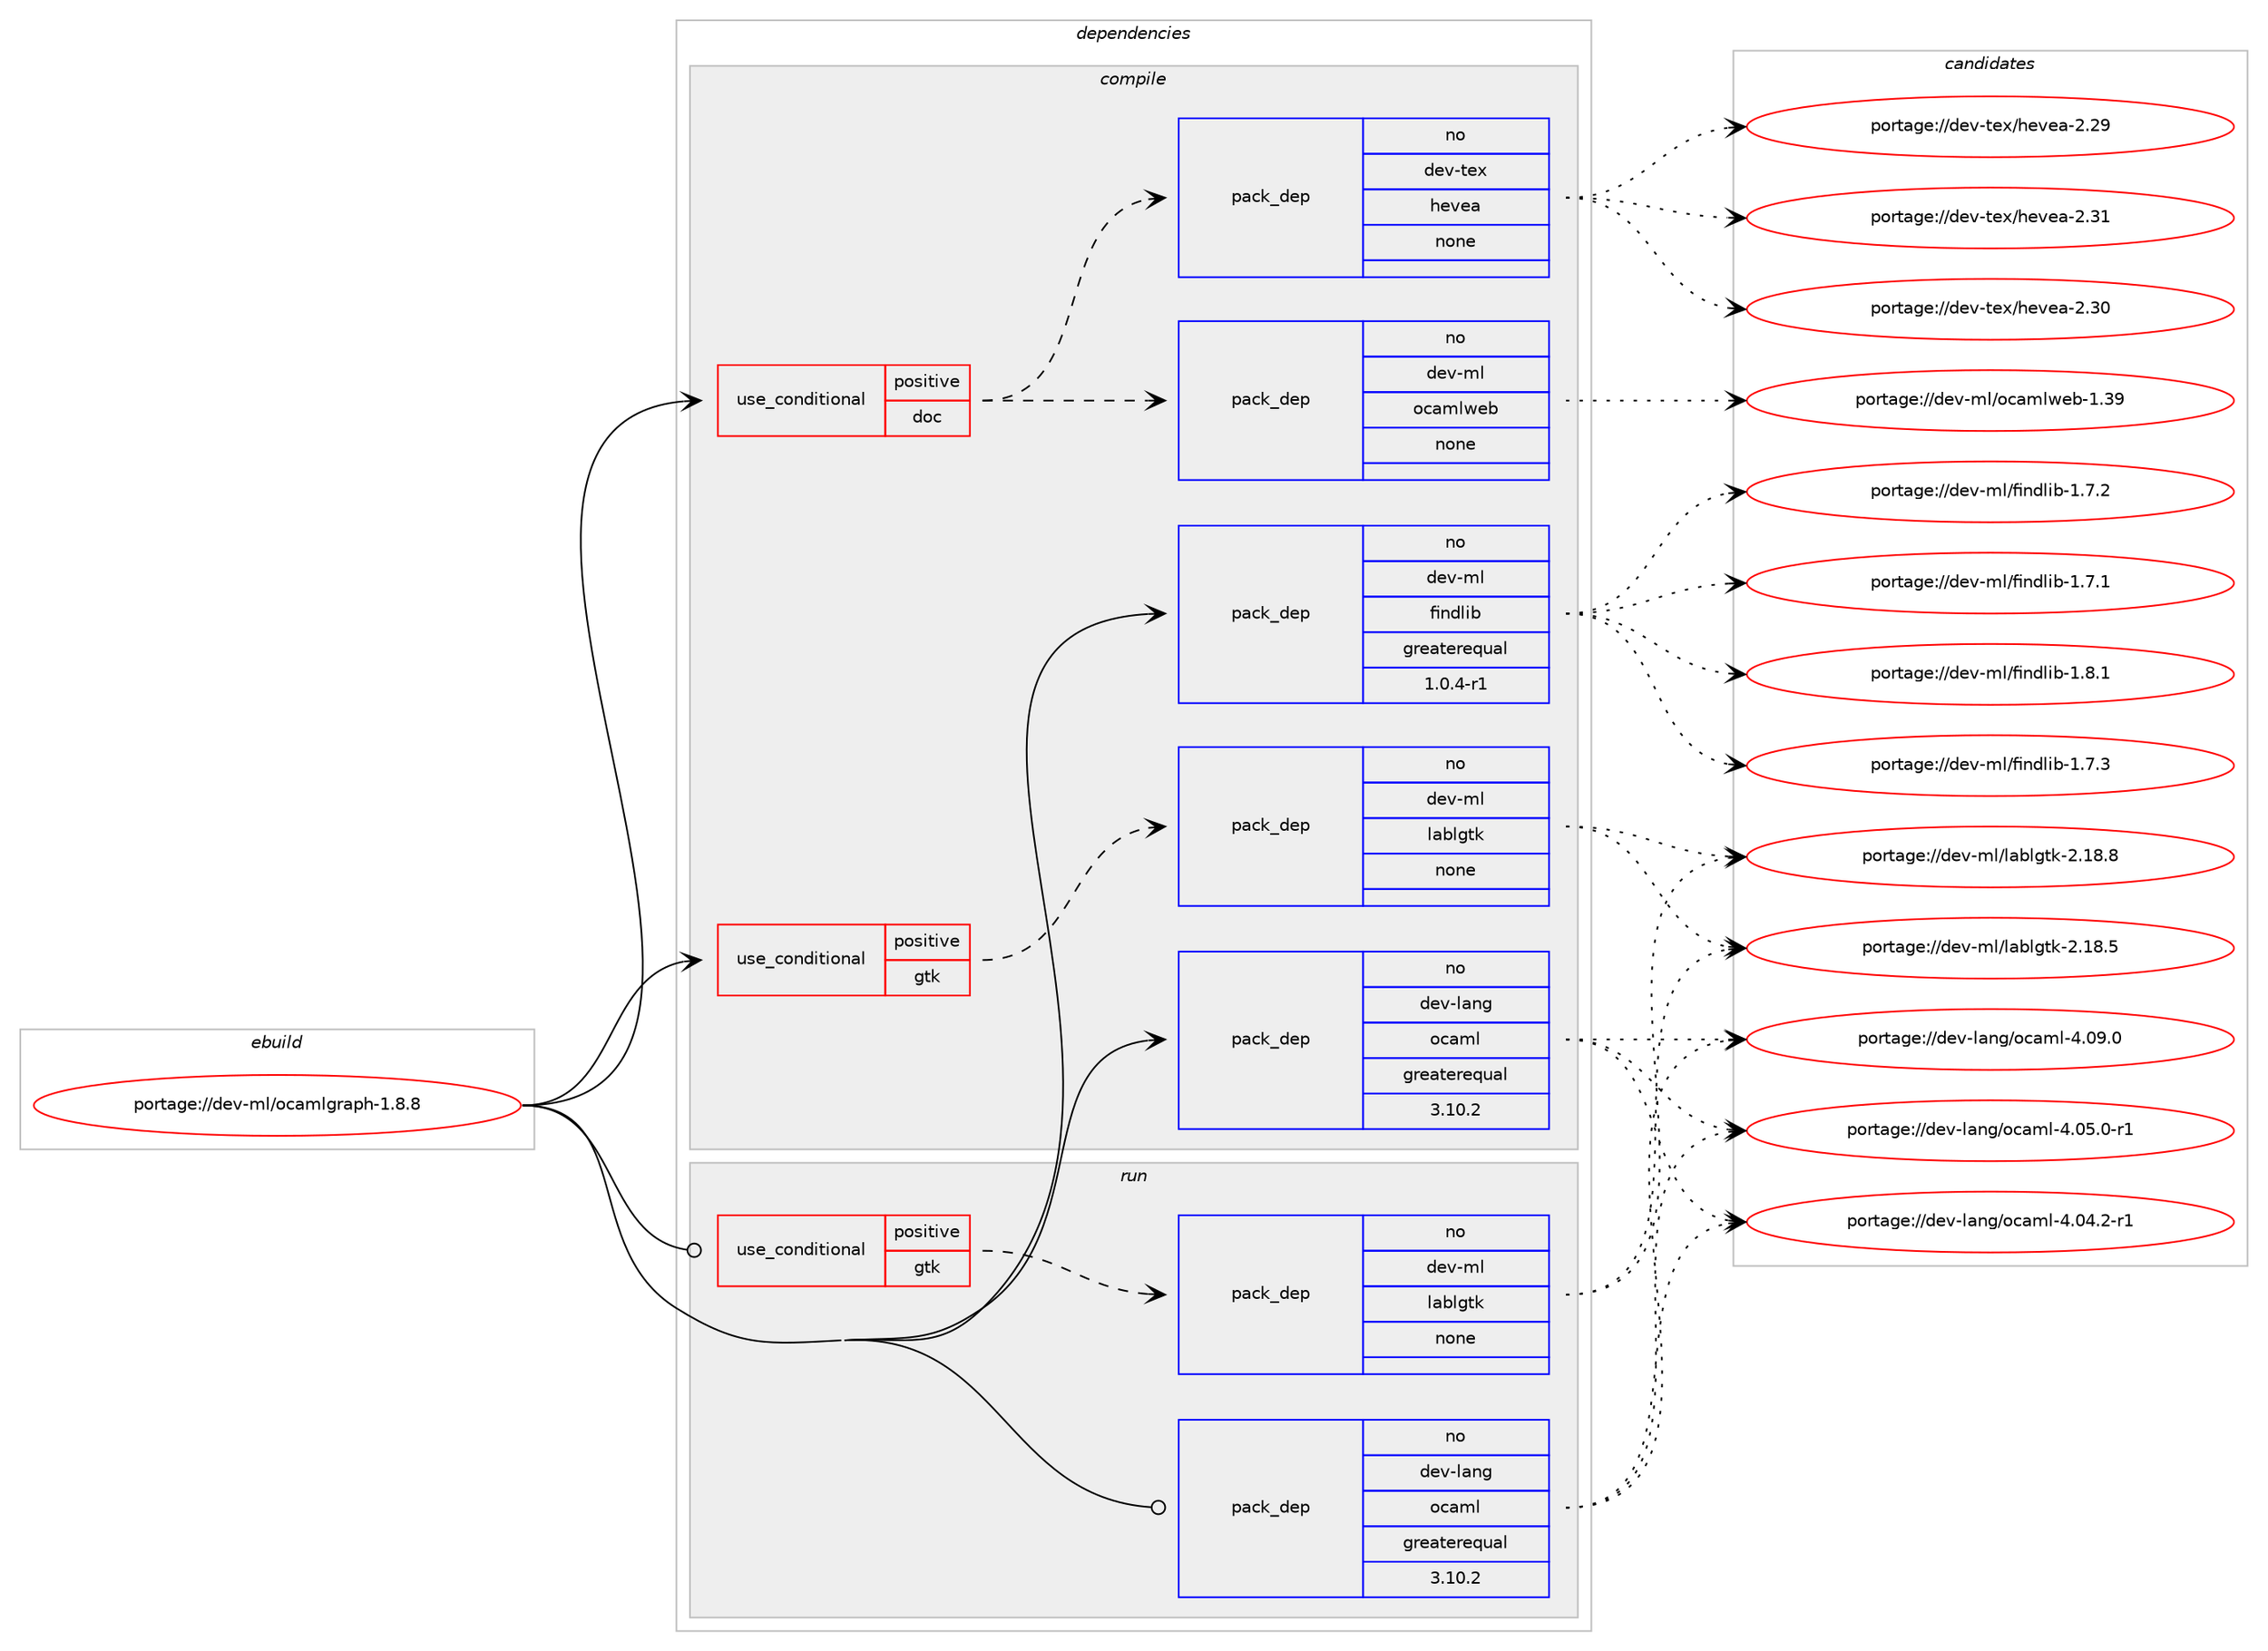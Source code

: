 digraph prolog {

# *************
# Graph options
# *************

newrank=true;
concentrate=true;
compound=true;
graph [rankdir=LR,fontname=Helvetica,fontsize=10,ranksep=1.5];#, ranksep=2.5, nodesep=0.2];
edge  [arrowhead=vee];
node  [fontname=Helvetica,fontsize=10];

# **********
# The ebuild
# **********

subgraph cluster_leftcol {
color=gray;
label=<<i>ebuild</i>>;
id [label="portage://dev-ml/ocamlgraph-1.8.8", color=red, width=4, href="../dev-ml/ocamlgraph-1.8.8.svg"];
}

# ****************
# The dependencies
# ****************

subgraph cluster_midcol {
color=gray;
label=<<i>dependencies</i>>;
subgraph cluster_compile {
fillcolor="#eeeeee";
style=filled;
label=<<i>compile</i>>;
subgraph cond122843 {
dependency502356 [label=<<TABLE BORDER="0" CELLBORDER="1" CELLSPACING="0" CELLPADDING="4"><TR><TD ROWSPAN="3" CELLPADDING="10">use_conditional</TD></TR><TR><TD>positive</TD></TR><TR><TD>doc</TD></TR></TABLE>>, shape=none, color=red];
subgraph pack374403 {
dependency502357 [label=<<TABLE BORDER="0" CELLBORDER="1" CELLSPACING="0" CELLPADDING="4" WIDTH="220"><TR><TD ROWSPAN="6" CELLPADDING="30">pack_dep</TD></TR><TR><TD WIDTH="110">no</TD></TR><TR><TD>dev-tex</TD></TR><TR><TD>hevea</TD></TR><TR><TD>none</TD></TR><TR><TD></TD></TR></TABLE>>, shape=none, color=blue];
}
dependency502356:e -> dependency502357:w [weight=20,style="dashed",arrowhead="vee"];
subgraph pack374404 {
dependency502358 [label=<<TABLE BORDER="0" CELLBORDER="1" CELLSPACING="0" CELLPADDING="4" WIDTH="220"><TR><TD ROWSPAN="6" CELLPADDING="30">pack_dep</TD></TR><TR><TD WIDTH="110">no</TD></TR><TR><TD>dev-ml</TD></TR><TR><TD>ocamlweb</TD></TR><TR><TD>none</TD></TR><TR><TD></TD></TR></TABLE>>, shape=none, color=blue];
}
dependency502356:e -> dependency502358:w [weight=20,style="dashed",arrowhead="vee"];
}
id:e -> dependency502356:w [weight=20,style="solid",arrowhead="vee"];
subgraph cond122844 {
dependency502359 [label=<<TABLE BORDER="0" CELLBORDER="1" CELLSPACING="0" CELLPADDING="4"><TR><TD ROWSPAN="3" CELLPADDING="10">use_conditional</TD></TR><TR><TD>positive</TD></TR><TR><TD>gtk</TD></TR></TABLE>>, shape=none, color=red];
subgraph pack374405 {
dependency502360 [label=<<TABLE BORDER="0" CELLBORDER="1" CELLSPACING="0" CELLPADDING="4" WIDTH="220"><TR><TD ROWSPAN="6" CELLPADDING="30">pack_dep</TD></TR><TR><TD WIDTH="110">no</TD></TR><TR><TD>dev-ml</TD></TR><TR><TD>lablgtk</TD></TR><TR><TD>none</TD></TR><TR><TD></TD></TR></TABLE>>, shape=none, color=blue];
}
dependency502359:e -> dependency502360:w [weight=20,style="dashed",arrowhead="vee"];
}
id:e -> dependency502359:w [weight=20,style="solid",arrowhead="vee"];
subgraph pack374406 {
dependency502361 [label=<<TABLE BORDER="0" CELLBORDER="1" CELLSPACING="0" CELLPADDING="4" WIDTH="220"><TR><TD ROWSPAN="6" CELLPADDING="30">pack_dep</TD></TR><TR><TD WIDTH="110">no</TD></TR><TR><TD>dev-lang</TD></TR><TR><TD>ocaml</TD></TR><TR><TD>greaterequal</TD></TR><TR><TD>3.10.2</TD></TR></TABLE>>, shape=none, color=blue];
}
id:e -> dependency502361:w [weight=20,style="solid",arrowhead="vee"];
subgraph pack374407 {
dependency502362 [label=<<TABLE BORDER="0" CELLBORDER="1" CELLSPACING="0" CELLPADDING="4" WIDTH="220"><TR><TD ROWSPAN="6" CELLPADDING="30">pack_dep</TD></TR><TR><TD WIDTH="110">no</TD></TR><TR><TD>dev-ml</TD></TR><TR><TD>findlib</TD></TR><TR><TD>greaterequal</TD></TR><TR><TD>1.0.4-r1</TD></TR></TABLE>>, shape=none, color=blue];
}
id:e -> dependency502362:w [weight=20,style="solid",arrowhead="vee"];
}
subgraph cluster_compileandrun {
fillcolor="#eeeeee";
style=filled;
label=<<i>compile and run</i>>;
}
subgraph cluster_run {
fillcolor="#eeeeee";
style=filled;
label=<<i>run</i>>;
subgraph cond122845 {
dependency502363 [label=<<TABLE BORDER="0" CELLBORDER="1" CELLSPACING="0" CELLPADDING="4"><TR><TD ROWSPAN="3" CELLPADDING="10">use_conditional</TD></TR><TR><TD>positive</TD></TR><TR><TD>gtk</TD></TR></TABLE>>, shape=none, color=red];
subgraph pack374408 {
dependency502364 [label=<<TABLE BORDER="0" CELLBORDER="1" CELLSPACING="0" CELLPADDING="4" WIDTH="220"><TR><TD ROWSPAN="6" CELLPADDING="30">pack_dep</TD></TR><TR><TD WIDTH="110">no</TD></TR><TR><TD>dev-ml</TD></TR><TR><TD>lablgtk</TD></TR><TR><TD>none</TD></TR><TR><TD></TD></TR></TABLE>>, shape=none, color=blue];
}
dependency502363:e -> dependency502364:w [weight=20,style="dashed",arrowhead="vee"];
}
id:e -> dependency502363:w [weight=20,style="solid",arrowhead="odot"];
subgraph pack374409 {
dependency502365 [label=<<TABLE BORDER="0" CELLBORDER="1" CELLSPACING="0" CELLPADDING="4" WIDTH="220"><TR><TD ROWSPAN="6" CELLPADDING="30">pack_dep</TD></TR><TR><TD WIDTH="110">no</TD></TR><TR><TD>dev-lang</TD></TR><TR><TD>ocaml</TD></TR><TR><TD>greaterequal</TD></TR><TR><TD>3.10.2</TD></TR></TABLE>>, shape=none, color=blue];
}
id:e -> dependency502365:w [weight=20,style="solid",arrowhead="odot"];
}
}

# **************
# The candidates
# **************

subgraph cluster_choices {
rank=same;
color=gray;
label=<<i>candidates</i>>;

subgraph choice374403 {
color=black;
nodesep=1;
choice1001011184511610112047104101118101974550465149 [label="portage://dev-tex/hevea-2.31", color=red, width=4,href="../dev-tex/hevea-2.31.svg"];
choice1001011184511610112047104101118101974550465148 [label="portage://dev-tex/hevea-2.30", color=red, width=4,href="../dev-tex/hevea-2.30.svg"];
choice1001011184511610112047104101118101974550465057 [label="portage://dev-tex/hevea-2.29", color=red, width=4,href="../dev-tex/hevea-2.29.svg"];
dependency502357:e -> choice1001011184511610112047104101118101974550465149:w [style=dotted,weight="100"];
dependency502357:e -> choice1001011184511610112047104101118101974550465148:w [style=dotted,weight="100"];
dependency502357:e -> choice1001011184511610112047104101118101974550465057:w [style=dotted,weight="100"];
}
subgraph choice374404 {
color=black;
nodesep=1;
choice10010111845109108471119997109108119101984549465157 [label="portage://dev-ml/ocamlweb-1.39", color=red, width=4,href="../dev-ml/ocamlweb-1.39.svg"];
dependency502358:e -> choice10010111845109108471119997109108119101984549465157:w [style=dotted,weight="100"];
}
subgraph choice374405 {
color=black;
nodesep=1;
choice1001011184510910847108979810810311610745504649564656 [label="portage://dev-ml/lablgtk-2.18.8", color=red, width=4,href="../dev-ml/lablgtk-2.18.8.svg"];
choice1001011184510910847108979810810311610745504649564653 [label="portage://dev-ml/lablgtk-2.18.5", color=red, width=4,href="../dev-ml/lablgtk-2.18.5.svg"];
dependency502360:e -> choice1001011184510910847108979810810311610745504649564656:w [style=dotted,weight="100"];
dependency502360:e -> choice1001011184510910847108979810810311610745504649564653:w [style=dotted,weight="100"];
}
subgraph choice374406 {
color=black;
nodesep=1;
choice100101118451089711010347111999710910845524648574648 [label="portage://dev-lang/ocaml-4.09.0", color=red, width=4,href="../dev-lang/ocaml-4.09.0.svg"];
choice1001011184510897110103471119997109108455246485346484511449 [label="portage://dev-lang/ocaml-4.05.0-r1", color=red, width=4,href="../dev-lang/ocaml-4.05.0-r1.svg"];
choice1001011184510897110103471119997109108455246485246504511449 [label="portage://dev-lang/ocaml-4.04.2-r1", color=red, width=4,href="../dev-lang/ocaml-4.04.2-r1.svg"];
dependency502361:e -> choice100101118451089711010347111999710910845524648574648:w [style=dotted,weight="100"];
dependency502361:e -> choice1001011184510897110103471119997109108455246485346484511449:w [style=dotted,weight="100"];
dependency502361:e -> choice1001011184510897110103471119997109108455246485246504511449:w [style=dotted,weight="100"];
}
subgraph choice374407 {
color=black;
nodesep=1;
choice100101118451091084710210511010010810598454946564649 [label="portage://dev-ml/findlib-1.8.1", color=red, width=4,href="../dev-ml/findlib-1.8.1.svg"];
choice100101118451091084710210511010010810598454946554651 [label="portage://dev-ml/findlib-1.7.3", color=red, width=4,href="../dev-ml/findlib-1.7.3.svg"];
choice100101118451091084710210511010010810598454946554650 [label="portage://dev-ml/findlib-1.7.2", color=red, width=4,href="../dev-ml/findlib-1.7.2.svg"];
choice100101118451091084710210511010010810598454946554649 [label="portage://dev-ml/findlib-1.7.1", color=red, width=4,href="../dev-ml/findlib-1.7.1.svg"];
dependency502362:e -> choice100101118451091084710210511010010810598454946564649:w [style=dotted,weight="100"];
dependency502362:e -> choice100101118451091084710210511010010810598454946554651:w [style=dotted,weight="100"];
dependency502362:e -> choice100101118451091084710210511010010810598454946554650:w [style=dotted,weight="100"];
dependency502362:e -> choice100101118451091084710210511010010810598454946554649:w [style=dotted,weight="100"];
}
subgraph choice374408 {
color=black;
nodesep=1;
choice1001011184510910847108979810810311610745504649564656 [label="portage://dev-ml/lablgtk-2.18.8", color=red, width=4,href="../dev-ml/lablgtk-2.18.8.svg"];
choice1001011184510910847108979810810311610745504649564653 [label="portage://dev-ml/lablgtk-2.18.5", color=red, width=4,href="../dev-ml/lablgtk-2.18.5.svg"];
dependency502364:e -> choice1001011184510910847108979810810311610745504649564656:w [style=dotted,weight="100"];
dependency502364:e -> choice1001011184510910847108979810810311610745504649564653:w [style=dotted,weight="100"];
}
subgraph choice374409 {
color=black;
nodesep=1;
choice100101118451089711010347111999710910845524648574648 [label="portage://dev-lang/ocaml-4.09.0", color=red, width=4,href="../dev-lang/ocaml-4.09.0.svg"];
choice1001011184510897110103471119997109108455246485346484511449 [label="portage://dev-lang/ocaml-4.05.0-r1", color=red, width=4,href="../dev-lang/ocaml-4.05.0-r1.svg"];
choice1001011184510897110103471119997109108455246485246504511449 [label="portage://dev-lang/ocaml-4.04.2-r1", color=red, width=4,href="../dev-lang/ocaml-4.04.2-r1.svg"];
dependency502365:e -> choice100101118451089711010347111999710910845524648574648:w [style=dotted,weight="100"];
dependency502365:e -> choice1001011184510897110103471119997109108455246485346484511449:w [style=dotted,weight="100"];
dependency502365:e -> choice1001011184510897110103471119997109108455246485246504511449:w [style=dotted,weight="100"];
}
}

}
